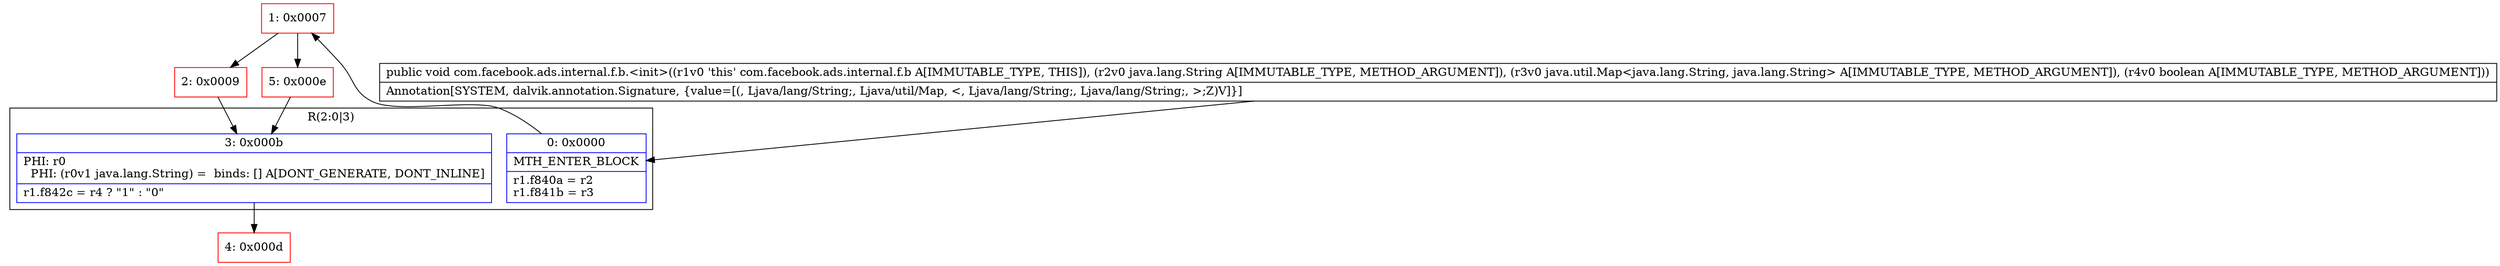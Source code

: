 digraph "CFG forcom.facebook.ads.internal.f.b.\<init\>(Ljava\/lang\/String;Ljava\/util\/Map;Z)V" {
subgraph cluster_Region_750929636 {
label = "R(2:0|3)";
node [shape=record,color=blue];
Node_0 [shape=record,label="{0\:\ 0x0000|MTH_ENTER_BLOCK\l|r1.f840a = r2\lr1.f841b = r3\l}"];
Node_3 [shape=record,label="{3\:\ 0x000b|PHI: r0 \l  PHI: (r0v1 java.lang.String) =  binds: [] A[DONT_GENERATE, DONT_INLINE]\l|r1.f842c = r4 ? \"1\" : \"0\"\l}"];
}
Node_1 [shape=record,color=red,label="{1\:\ 0x0007}"];
Node_2 [shape=record,color=red,label="{2\:\ 0x0009}"];
Node_4 [shape=record,color=red,label="{4\:\ 0x000d}"];
Node_5 [shape=record,color=red,label="{5\:\ 0x000e}"];
MethodNode[shape=record,label="{public void com.facebook.ads.internal.f.b.\<init\>((r1v0 'this' com.facebook.ads.internal.f.b A[IMMUTABLE_TYPE, THIS]), (r2v0 java.lang.String A[IMMUTABLE_TYPE, METHOD_ARGUMENT]), (r3v0 java.util.Map\<java.lang.String, java.lang.String\> A[IMMUTABLE_TYPE, METHOD_ARGUMENT]), (r4v0 boolean A[IMMUTABLE_TYPE, METHOD_ARGUMENT]))  | Annotation[SYSTEM, dalvik.annotation.Signature, \{value=[(, Ljava\/lang\/String;, Ljava\/util\/Map, \<, Ljava\/lang\/String;, Ljava\/lang\/String;, \>;Z)V]\}]\l}"];
MethodNode -> Node_0;
Node_0 -> Node_1;
Node_3 -> Node_4;
Node_1 -> Node_2;
Node_1 -> Node_5;
Node_2 -> Node_3;
Node_5 -> Node_3;
}

